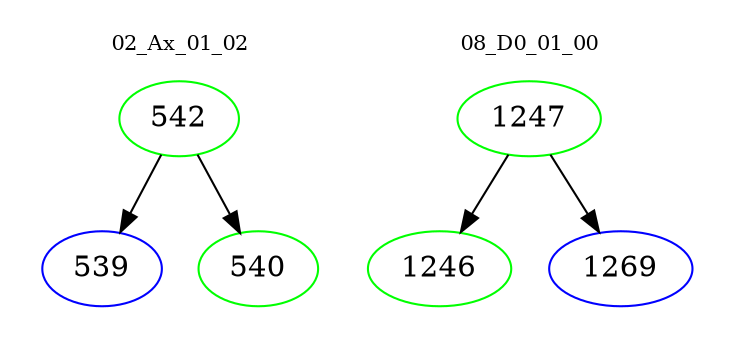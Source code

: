 digraph{
subgraph cluster_0 {
color = white
label = "02_Ax_01_02";
fontsize=10;
T0_542 [label="542", color="green"]
T0_542 -> T0_539 [color="black"]
T0_539 [label="539", color="blue"]
T0_542 -> T0_540 [color="black"]
T0_540 [label="540", color="green"]
}
subgraph cluster_1 {
color = white
label = "08_D0_01_00";
fontsize=10;
T1_1247 [label="1247", color="green"]
T1_1247 -> T1_1246 [color="black"]
T1_1246 [label="1246", color="green"]
T1_1247 -> T1_1269 [color="black"]
T1_1269 [label="1269", color="blue"]
}
}
